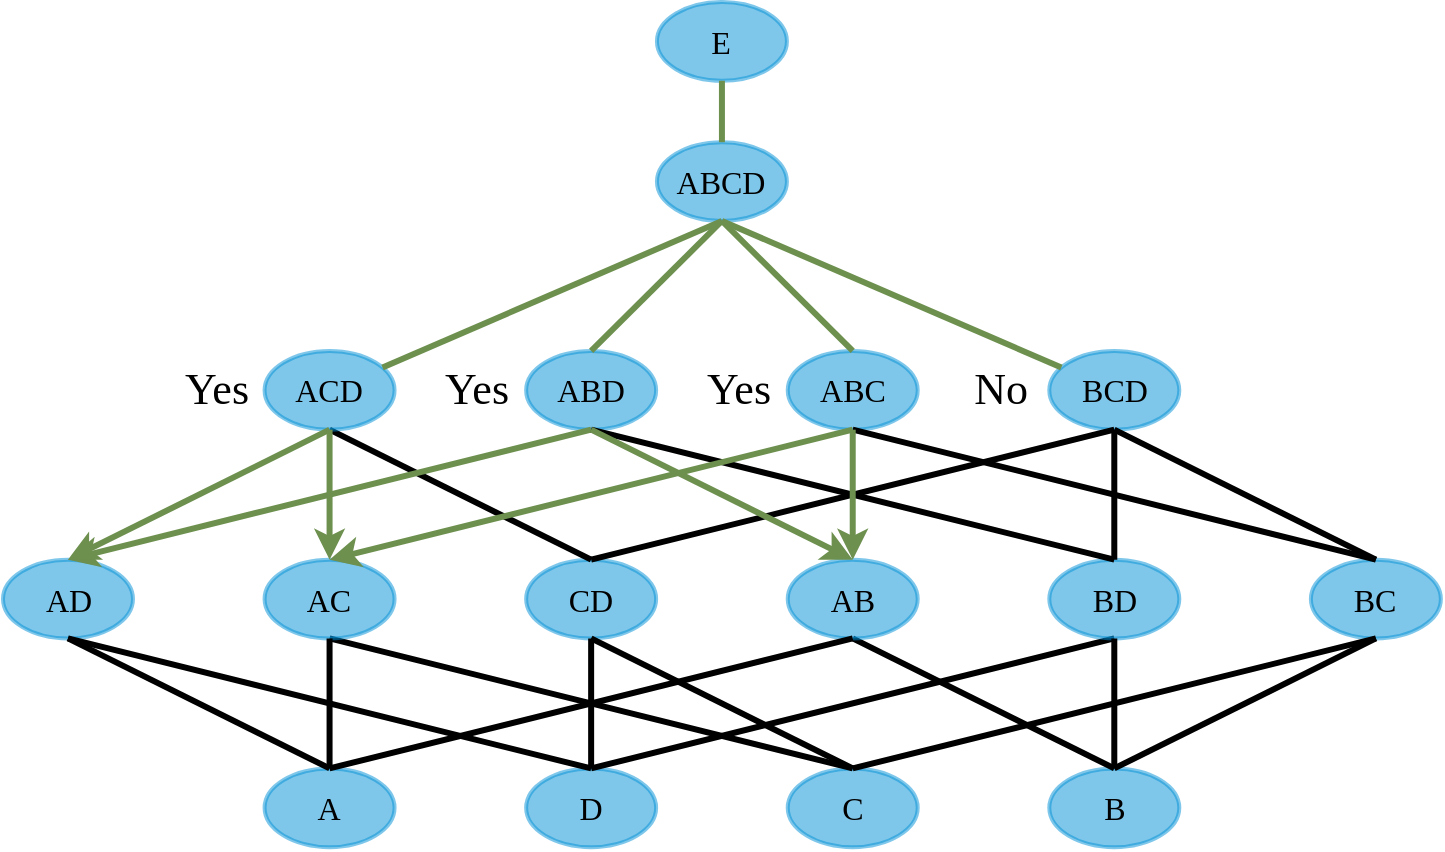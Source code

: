 <mxfile version="12.2.9" type="device" pages="1"><diagram id="bV6tEvupkwykkjQlEh-b" name="Page-2"><mxGraphModel dx="1487" dy="910" grid="1" gridSize="10" guides="1" tooltips="1" connect="1" arrows="1" fold="1" page="1" pageScale="1" pageWidth="827" pageHeight="583" math="0" shadow="0"><root><mxCell id="yStoPbdjv6d5ZVPn1f9I-0"/><mxCell id="yStoPbdjv6d5ZVPn1f9I-1" parent="yStoPbdjv6d5ZVPn1f9I-0"/><mxCell id="yStoPbdjv6d5ZVPn1f9I-3" value="&lt;div&gt;ABCD&lt;/div&gt;" style="ellipse;whiteSpace=wrap;html=1;rounded=1;shadow=0;glass=0;labelBackgroundColor=none;strokeColor=#008FD5;strokeWidth=2;fillColor=#008FD5;gradientColor=none;fontFamily=Palatino;fontSize=16;fontColor=#000000;align=center;opacity=50;spacing=15;verticalAlign=middle;horizontal=1;aspect=fixed;" vertex="1" parent="yStoPbdjv6d5ZVPn1f9I-1"><mxGeometry x="-447.53" y="147.103" width="64.993" height="39.373" as="geometry"/></mxCell><mxCell id="yStoPbdjv6d5ZVPn1f9I-4" value="ABD" style="ellipse;whiteSpace=wrap;html=1;rounded=1;shadow=0;glass=0;labelBackgroundColor=none;strokeColor=#008FD5;strokeWidth=2;fillColor=#008FD5;gradientColor=none;fontFamily=Palatino;fontSize=16;fontColor=#000000;align=center;opacity=50;spacing=15;verticalAlign=middle;horizontal=1;aspect=fixed;" vertex="1" parent="yStoPbdjv6d5ZVPn1f9I-1"><mxGeometry x="-512.924" y="251.469" width="64.993" height="39.373" as="geometry"/></mxCell><mxCell id="yStoPbdjv6d5ZVPn1f9I-5" value="" style="rounded=0;orthogonalLoop=1;jettySize=auto;html=1;endArrow=none;exitX=0.5;exitY=1;exitDx=0;exitDy=0;fontFamily=Palatino;fontSize=16;strokeColor=#6D904F;orthogonal=1;entryX=0.5;entryY=0;entryDx=0;entryDy=0;strokeWidth=3;endFill=0;" edge="1" parent="yStoPbdjv6d5ZVPn1f9I-1" source="yStoPbdjv6d5ZVPn1f9I-3" target="yStoPbdjv6d5ZVPn1f9I-4"><mxGeometry relative="1" as="geometry"/></mxCell><mxCell id="yStoPbdjv6d5ZVPn1f9I-6" value="E" style="ellipse;whiteSpace=wrap;html=1;rounded=1;shadow=0;glass=0;labelBackgroundColor=none;strokeColor=#008FD5;strokeWidth=2;fillColor=#008FD5;gradientColor=none;fontFamily=Palatino;fontSize=16;fontColor=#000000;align=center;opacity=50;spacing=15;verticalAlign=middle;horizontal=1;aspect=fixed;" vertex="1" parent="yStoPbdjv6d5ZVPn1f9I-1"><mxGeometry x="-447.53" y="77" width="64.993" height="39.373" as="geometry"/></mxCell><mxCell id="yStoPbdjv6d5ZVPn1f9I-7" value="" style="rounded=0;orthogonalLoop=1;jettySize=auto;html=1;strokeColor=#6D904F;strokeWidth=3;orthogonal=1;fontFamily=Palatino;fontSize=16;endFill=0;endArrow=none;" edge="1" parent="yStoPbdjv6d5ZVPn1f9I-1" source="yStoPbdjv6d5ZVPn1f9I-6" target="yStoPbdjv6d5ZVPn1f9I-3"><mxGeometry relative="1" as="geometry"/></mxCell><mxCell id="yStoPbdjv6d5ZVPn1f9I-8" value="BCD" style="ellipse;whiteSpace=wrap;html=1;rounded=1;shadow=0;glass=0;labelBackgroundColor=none;strokeColor=#008FD5;strokeWidth=2;fillColor=#008FD5;gradientColor=none;fontFamily=Palatino;fontSize=16;fontColor=#000000;align=center;opacity=50;spacing=15;verticalAlign=middle;horizontal=1;aspect=fixed;" vertex="1" parent="yStoPbdjv6d5ZVPn1f9I-1"><mxGeometry x="-251.347" y="251.469" width="64.993" height="39.373" as="geometry"/></mxCell><mxCell id="yStoPbdjv6d5ZVPn1f9I-9" style="rounded=0;orthogonalLoop=1;jettySize=auto;html=1;endArrow=none;exitX=0.5;exitY=1;exitDx=0;exitDy=0;orthogonal=1;strokeColor=#6D904F;fontFamily=Palatino;fontSize=16;strokeWidth=3;endFill=0;" edge="1" parent="yStoPbdjv6d5ZVPn1f9I-1" source="yStoPbdjv6d5ZVPn1f9I-3" target="yStoPbdjv6d5ZVPn1f9I-8"><mxGeometry relative="1" as="geometry"/></mxCell><mxCell id="yStoPbdjv6d5ZVPn1f9I-10" value="CD" style="ellipse;whiteSpace=wrap;html=1;rounded=1;shadow=0;glass=0;labelBackgroundColor=none;strokeColor=#008FD5;strokeWidth=2;fillColor=#008FD5;gradientColor=none;fontFamily=Palatino;fontSize=16;fontColor=#000000;align=center;opacity=50;spacing=15;verticalAlign=middle;horizontal=1;aspect=fixed;" vertex="1" parent="yStoPbdjv6d5ZVPn1f9I-1"><mxGeometry x="-512.924" y="355.835" width="64.993" height="39.373" as="geometry"/></mxCell><mxCell id="yStoPbdjv6d5ZVPn1f9I-11" value="" style="rounded=0;orthogonalLoop=1;jettySize=auto;html=1;strokeColor=#000000;fontFamily=Palatino;fontSize=16;endArrow=none;endFill=0;exitX=0.5;exitY=1;exitDx=0;exitDy=0;entryX=0.5;entryY=0;entryDx=0;entryDy=0;orthogonal=1;strokeWidth=3;" edge="1" parent="yStoPbdjv6d5ZVPn1f9I-1" source="yStoPbdjv6d5ZVPn1f9I-8" target="yStoPbdjv6d5ZVPn1f9I-10"><mxGeometry relative="1" as="geometry"/></mxCell><mxCell id="yStoPbdjv6d5ZVPn1f9I-12" value="ABC" style="ellipse;whiteSpace=wrap;html=1;rounded=1;shadow=0;glass=0;labelBackgroundColor=none;strokeColor=#008FD5;strokeWidth=2;fillColor=#008FD5;gradientColor=none;fontFamily=Palatino;fontSize=16;fontColor=#000000;align=center;opacity=50;spacing=15;verticalAlign=middle;horizontal=1;aspect=fixed;" vertex="1" parent="yStoPbdjv6d5ZVPn1f9I-1"><mxGeometry x="-382.136" y="251.469" width="64.993" height="39.373" as="geometry"/></mxCell><mxCell id="yStoPbdjv6d5ZVPn1f9I-13" style="rounded=0;orthogonalLoop=1;jettySize=auto;html=1;strokeColor=#6D904F;endArrow=none;exitX=0.5;exitY=1;exitDx=0;exitDy=0;fontFamily=Palatino;fontSize=16;orthogonal=1;entryX=0.5;entryY=0;entryDx=0;entryDy=0;strokeWidth=3;endFill=0;" edge="1" parent="yStoPbdjv6d5ZVPn1f9I-1" source="yStoPbdjv6d5ZVPn1f9I-3" target="yStoPbdjv6d5ZVPn1f9I-12"><mxGeometry relative="1" as="geometry"/></mxCell><mxCell id="yStoPbdjv6d5ZVPn1f9I-14" style="orthogonalLoop=1;jettySize=auto;html=1;strokeColor=#000000;fontFamily=Palatino;fontSize=16;rounded=0;endArrow=none;endFill=0;exitX=0.5;exitY=1;exitDx=0;exitDy=0;entryX=0.5;entryY=0;entryDx=0;entryDy=0;orthogonal=1;strokeWidth=3;" edge="1" parent="yStoPbdjv6d5ZVPn1f9I-1" source="yStoPbdjv6d5ZVPn1f9I-15" target="yStoPbdjv6d5ZVPn1f9I-10"><mxGeometry relative="1" as="geometry"/></mxCell><mxCell id="yStoPbdjv6d5ZVPn1f9I-15" value="ACD" style="ellipse;whiteSpace=wrap;html=1;rounded=1;shadow=0;glass=0;labelBackgroundColor=none;strokeColor=#008FD5;strokeWidth=2;fillColor=#008FD5;gradientColor=none;fontFamily=Palatino;fontSize=16;fontColor=#000000;align=center;opacity=50;spacing=15;verticalAlign=middle;horizontal=1;aspect=fixed;" vertex="1" parent="yStoPbdjv6d5ZVPn1f9I-1"><mxGeometry x="-643.712" y="251.469" width="64.993" height="39.373" as="geometry"/></mxCell><mxCell id="yStoPbdjv6d5ZVPn1f9I-16" style="rounded=0;orthogonalLoop=1;jettySize=auto;html=1;endArrow=none;exitX=0.5;exitY=1;exitDx=0;exitDy=0;fontFamily=Palatino;fontSize=16;strokeColor=#6D904F;orthogonal=1;strokeWidth=3;endFill=0;" edge="1" parent="yStoPbdjv6d5ZVPn1f9I-1" source="yStoPbdjv6d5ZVPn1f9I-3" target="yStoPbdjv6d5ZVPn1f9I-15"><mxGeometry relative="1" as="geometry"/></mxCell><mxCell id="yStoPbdjv6d5ZVPn1f9I-17" value="AD" style="ellipse;whiteSpace=wrap;html=1;rounded=1;shadow=0;glass=0;labelBackgroundColor=none;strokeColor=#008FD5;strokeWidth=2;fillColor=#008FD5;gradientColor=none;fontFamily=Palatino;fontSize=16;fontColor=#000000;align=center;opacity=50;spacing=15;verticalAlign=middle;horizontal=1;aspect=fixed;" vertex="1" parent="yStoPbdjv6d5ZVPn1f9I-1"><mxGeometry x="-774.5" y="355.835" width="64.993" height="39.373" as="geometry"/></mxCell><mxCell id="yStoPbdjv6d5ZVPn1f9I-18" style="rounded=0;orthogonalLoop=1;jettySize=auto;html=1;strokeColor=#6D904F;fontFamily=Palatino;fontSize=16;endArrow=classic;endFill=1;entryX=0.5;entryY=0;entryDx=0;entryDy=0;exitX=0.5;exitY=1;exitDx=0;exitDy=0;orthogonal=1;strokeWidth=3;" edge="1" parent="yStoPbdjv6d5ZVPn1f9I-1" source="yStoPbdjv6d5ZVPn1f9I-4" target="yStoPbdjv6d5ZVPn1f9I-17"><mxGeometry relative="1" as="geometry"/></mxCell><mxCell id="yStoPbdjv6d5ZVPn1f9I-19" value="" style="rounded=0;orthogonalLoop=1;jettySize=auto;html=1;strokeColor=#6D904F;fontFamily=Palatino;fontSize=16;endArrow=classic;endFill=1;entryX=0.5;entryY=0;entryDx=0;entryDy=0;exitX=0.5;exitY=1;exitDx=0;exitDy=0;orthogonal=1;strokeWidth=3;" edge="1" parent="yStoPbdjv6d5ZVPn1f9I-1" source="yStoPbdjv6d5ZVPn1f9I-15" target="yStoPbdjv6d5ZVPn1f9I-17"><mxGeometry relative="1" as="geometry"/></mxCell><mxCell id="yStoPbdjv6d5ZVPn1f9I-20" value="D" style="ellipse;whiteSpace=wrap;html=1;rounded=1;shadow=0;glass=0;labelBackgroundColor=none;strokeColor=#008FD5;strokeWidth=2;fillColor=#008FD5;gradientColor=none;fontFamily=Palatino;fontSize=16;fontColor=#000000;align=center;opacity=50;spacing=15;verticalAlign=middle;horizontal=1;aspect=fixed;" vertex="1" parent="yStoPbdjv6d5ZVPn1f9I-1"><mxGeometry x="-512.924" y="460.201" width="64.993" height="39.373" as="geometry"/></mxCell><mxCell id="yStoPbdjv6d5ZVPn1f9I-21" style="rounded=0;orthogonalLoop=1;jettySize=auto;html=1;entryX=0.5;entryY=0;entryDx=0;entryDy=0;endArrow=none;endFill=0;strokeColor=#000000;fontFamily=Palatino;fontSize=16;orthogonal=1;exitX=0.5;exitY=1;exitDx=0;exitDy=0;strokeWidth=3;" edge="1" parent="yStoPbdjv6d5ZVPn1f9I-1" source="yStoPbdjv6d5ZVPn1f9I-10" target="yStoPbdjv6d5ZVPn1f9I-20"><mxGeometry relative="1" as="geometry"><mxPoint x="-492.802" y="426.197" as="sourcePoint"/></mxGeometry></mxCell><mxCell id="yStoPbdjv6d5ZVPn1f9I-22" value="" style="rounded=0;orthogonalLoop=1;jettySize=auto;html=1;endArrow=none;endFill=0;strokeColor=#000000;fontFamily=Palatino;fontSize=16;exitX=0.5;exitY=1;exitDx=0;exitDy=0;entryX=0.5;entryY=0;entryDx=0;entryDy=0;orthogonal=1;strokeWidth=3;" edge="1" parent="yStoPbdjv6d5ZVPn1f9I-1" source="yStoPbdjv6d5ZVPn1f9I-17" target="yStoPbdjv6d5ZVPn1f9I-20"><mxGeometry relative="1" as="geometry"/></mxCell><mxCell id="yStoPbdjv6d5ZVPn1f9I-23" style="rounded=0;orthogonalLoop=1;jettySize=auto;html=1;entryX=0.5;entryY=0;entryDx=0;entryDy=0;endArrow=none;endFill=0;strokeColor=#000000;fontFamily=Palatino;fontSize=16;exitX=0.5;exitY=1;exitDx=0;exitDy=0;orthogonal=1;strokeWidth=3;" edge="1" parent="yStoPbdjv6d5ZVPn1f9I-1" source="yStoPbdjv6d5ZVPn1f9I-24" target="yStoPbdjv6d5ZVPn1f9I-20"><mxGeometry relative="1" as="geometry"/></mxCell><mxCell id="yStoPbdjv6d5ZVPn1f9I-24" value="BD" style="ellipse;whiteSpace=wrap;html=1;rounded=1;shadow=0;glass=0;labelBackgroundColor=none;strokeColor=#008FD5;strokeWidth=2;fillColor=#008FD5;gradientColor=none;fontFamily=Palatino;fontSize=16;fontColor=#000000;align=center;opacity=50;spacing=15;verticalAlign=middle;horizontal=1;aspect=fixed;" vertex="1" parent="yStoPbdjv6d5ZVPn1f9I-1"><mxGeometry x="-251.347" y="355.835" width="64.993" height="39.373" as="geometry"/></mxCell><mxCell id="yStoPbdjv6d5ZVPn1f9I-25" style="rounded=0;orthogonalLoop=1;jettySize=auto;html=1;strokeColor=#000000;fontFamily=Palatino;fontSize=16;entryX=0.5;entryY=0;entryDx=0;entryDy=0;endArrow=none;endFill=0;exitX=0.5;exitY=1;exitDx=0;exitDy=0;orthogonal=1;strokeWidth=3;" edge="1" parent="yStoPbdjv6d5ZVPn1f9I-1" source="yStoPbdjv6d5ZVPn1f9I-4" target="yStoPbdjv6d5ZVPn1f9I-24"><mxGeometry relative="1" as="geometry"/></mxCell><mxCell id="yStoPbdjv6d5ZVPn1f9I-26" style="rounded=0;orthogonalLoop=1;jettySize=auto;html=1;strokeColor=#000000;fontFamily=Palatino;fontSize=16;entryX=0.5;entryY=0;entryDx=0;entryDy=0;endArrow=none;endFill=0;exitX=0.5;exitY=1;exitDx=0;exitDy=0;orthogonal=1;strokeWidth=3;" edge="1" parent="yStoPbdjv6d5ZVPn1f9I-1" source="yStoPbdjv6d5ZVPn1f9I-8" target="yStoPbdjv6d5ZVPn1f9I-24"><mxGeometry relative="1" as="geometry"/></mxCell><mxCell id="yStoPbdjv6d5ZVPn1f9I-27" value="BC" style="ellipse;whiteSpace=wrap;html=1;rounded=1;shadow=0;glass=0;labelBackgroundColor=none;strokeColor=#008FD5;strokeWidth=2;fillColor=#008FD5;gradientColor=none;fontFamily=Palatino;fontSize=16;fontColor=#000000;align=center;opacity=50;spacing=15;verticalAlign=middle;horizontal=1;aspect=fixed;" vertex="1" parent="yStoPbdjv6d5ZVPn1f9I-1"><mxGeometry x="-120.559" y="355.835" width="64.993" height="39.373" as="geometry"/></mxCell><mxCell id="yStoPbdjv6d5ZVPn1f9I-28" style="rounded=0;orthogonalLoop=1;jettySize=auto;html=1;entryX=0.5;entryY=0;entryDx=0;entryDy=0;endArrow=none;endFill=0;strokeColor=#000000;fontFamily=Palatino;fontSize=16;exitX=0.5;exitY=1;exitDx=0;exitDy=0;orthogonal=1;strokeWidth=3;" edge="1" parent="yStoPbdjv6d5ZVPn1f9I-1" source="yStoPbdjv6d5ZVPn1f9I-8" target="yStoPbdjv6d5ZVPn1f9I-27"><mxGeometry relative="1" as="geometry"/></mxCell><mxCell id="yStoPbdjv6d5ZVPn1f9I-29" style="rounded=0;orthogonalLoop=1;jettySize=auto;html=1;strokeColor=#000000;fontFamily=Palatino;fontSize=16;endArrow=none;endFill=0;entryX=0.5;entryY=0;entryDx=0;entryDy=0;exitX=0.5;exitY=1;exitDx=0;exitDy=0;orthogonal=1;strokeWidth=3;" edge="1" parent="yStoPbdjv6d5ZVPn1f9I-1" source="yStoPbdjv6d5ZVPn1f9I-12" target="yStoPbdjv6d5ZVPn1f9I-27"><mxGeometry relative="1" as="geometry"/></mxCell><mxCell id="yStoPbdjv6d5ZVPn1f9I-30" value="C" style="ellipse;whiteSpace=wrap;html=1;rounded=1;shadow=0;glass=0;labelBackgroundColor=none;strokeColor=#008FD5;strokeWidth=2;fillColor=#008FD5;gradientColor=none;fontFamily=Palatino;fontSize=16;fontColor=#000000;align=center;opacity=50;spacing=15;verticalAlign=middle;horizontal=1;aspect=fixed;" vertex="1" parent="yStoPbdjv6d5ZVPn1f9I-1"><mxGeometry x="-382.136" y="460.201" width="64.993" height="39.373" as="geometry"/></mxCell><mxCell id="yStoPbdjv6d5ZVPn1f9I-31" style="rounded=0;orthogonalLoop=1;jettySize=auto;html=1;exitX=0.5;exitY=1;exitDx=0;exitDy=0;entryX=0.5;entryY=0;entryDx=0;entryDy=0;endArrow=none;endFill=0;strokeColor=#000000;fontFamily=Palatino;fontSize=16;orthogonal=1;strokeWidth=3;" edge="1" parent="yStoPbdjv6d5ZVPn1f9I-1" source="yStoPbdjv6d5ZVPn1f9I-10" target="yStoPbdjv6d5ZVPn1f9I-30"><mxGeometry relative="1" as="geometry"/></mxCell><mxCell id="yStoPbdjv6d5ZVPn1f9I-32" value="" style="rounded=0;orthogonalLoop=1;jettySize=auto;html=1;endArrow=none;endFill=0;strokeColor=#000000;fontFamily=Palatino;fontSize=16;entryX=0.5;entryY=0;entryDx=0;entryDy=0;exitX=0.5;exitY=1;exitDx=0;exitDy=0;orthogonal=1;strokeWidth=3;" edge="1" parent="yStoPbdjv6d5ZVPn1f9I-1" source="yStoPbdjv6d5ZVPn1f9I-27" target="yStoPbdjv6d5ZVPn1f9I-30"><mxGeometry relative="1" as="geometry"/></mxCell><mxCell id="yStoPbdjv6d5ZVPn1f9I-33" value="B" style="ellipse;whiteSpace=wrap;html=1;rounded=1;shadow=0;glass=0;labelBackgroundColor=none;strokeColor=#008FD5;strokeWidth=2;fillColor=#008FD5;gradientColor=none;fontFamily=Palatino;fontSize=16;fontColor=#000000;align=center;opacity=50;spacing=15;verticalAlign=middle;horizontal=1;aspect=fixed;" vertex="1" parent="yStoPbdjv6d5ZVPn1f9I-1"><mxGeometry x="-251.347" y="460.201" width="64.993" height="39.373" as="geometry"/></mxCell><mxCell id="yStoPbdjv6d5ZVPn1f9I-34" style="rounded=0;orthogonalLoop=1;jettySize=auto;html=1;entryX=0.5;entryY=0;entryDx=0;entryDy=0;endArrow=none;endFill=0;strokeColor=#000000;fontFamily=Palatino;fontSize=16;exitX=0.5;exitY=1;exitDx=0;exitDy=0;orthogonal=1;strokeWidth=3;" edge="1" parent="yStoPbdjv6d5ZVPn1f9I-1" source="yStoPbdjv6d5ZVPn1f9I-24" target="yStoPbdjv6d5ZVPn1f9I-33"><mxGeometry relative="1" as="geometry"/></mxCell><mxCell id="yStoPbdjv6d5ZVPn1f9I-35" value="" style="rounded=0;orthogonalLoop=1;jettySize=auto;html=1;endArrow=none;endFill=0;strokeColor=#000000;fontFamily=Palatino;fontSize=16;exitX=0.5;exitY=1;exitDx=0;exitDy=0;entryX=0.5;entryY=0;entryDx=0;entryDy=0;orthogonal=1;strokeWidth=3;" edge="1" parent="yStoPbdjv6d5ZVPn1f9I-1" source="yStoPbdjv6d5ZVPn1f9I-27" target="yStoPbdjv6d5ZVPn1f9I-33"><mxGeometry relative="1" as="geometry"/></mxCell><mxCell id="yStoPbdjv6d5ZVPn1f9I-36" style="rounded=0;orthogonalLoop=1;jettySize=auto;html=1;exitX=0.5;exitY=1;exitDx=0;exitDy=0;entryX=0.5;entryY=0;entryDx=0;entryDy=0;endArrow=none;endFill=0;strokeColor=#000000;fontFamily=Palatino;fontSize=16;orthogonal=1;strokeWidth=3;" edge="1" parent="yStoPbdjv6d5ZVPn1f9I-1" source="yStoPbdjv6d5ZVPn1f9I-37" target="yStoPbdjv6d5ZVPn1f9I-30"><mxGeometry relative="1" as="geometry"/></mxCell><mxCell id="yStoPbdjv6d5ZVPn1f9I-37" value="AC" style="ellipse;whiteSpace=wrap;html=1;rounded=1;shadow=0;glass=0;labelBackgroundColor=none;strokeColor=#008FD5;strokeWidth=2;fillColor=#008FD5;gradientColor=none;fontFamily=Palatino;fontSize=16;fontColor=#000000;align=center;opacity=50;spacing=15;verticalAlign=middle;horizontal=1;aspect=fixed;" vertex="1" parent="yStoPbdjv6d5ZVPn1f9I-1"><mxGeometry x="-643.712" y="355.835" width="64.993" height="39.373" as="geometry"/></mxCell><mxCell id="yStoPbdjv6d5ZVPn1f9I-38" style="rounded=0;orthogonalLoop=1;jettySize=auto;html=1;strokeColor=#6D904F;fontFamily=Palatino;fontSize=16;endArrow=classic;endFill=1;exitX=0.5;exitY=1;exitDx=0;exitDy=0;entryX=0.5;entryY=0;entryDx=0;entryDy=0;orthogonal=1;strokeWidth=3;" edge="1" parent="yStoPbdjv6d5ZVPn1f9I-1" source="yStoPbdjv6d5ZVPn1f9I-12" target="yStoPbdjv6d5ZVPn1f9I-37"><mxGeometry relative="1" as="geometry"/></mxCell><mxCell id="yStoPbdjv6d5ZVPn1f9I-39" style="rounded=0;orthogonalLoop=1;jettySize=auto;html=1;strokeColor=#6D904F;fontFamily=Palatino;fontSize=16;endArrow=classic;endFill=1;entryX=0.5;entryY=0;entryDx=0;entryDy=0;exitX=0.5;exitY=1;exitDx=0;exitDy=0;orthogonal=1;strokeWidth=3;" edge="1" parent="yStoPbdjv6d5ZVPn1f9I-1" source="yStoPbdjv6d5ZVPn1f9I-15" target="yStoPbdjv6d5ZVPn1f9I-37"><mxGeometry relative="1" as="geometry"/></mxCell><mxCell id="yStoPbdjv6d5ZVPn1f9I-40" style="rounded=0;orthogonalLoop=1;jettySize=auto;html=1;entryX=0.5;entryY=0;entryDx=0;entryDy=0;endArrow=none;endFill=0;strokeColor=#000000;fontFamily=Palatino;fontSize=16;exitX=0.5;exitY=1;exitDx=0;exitDy=0;orthogonal=1;strokeWidth=3;" edge="1" parent="yStoPbdjv6d5ZVPn1f9I-1" source="yStoPbdjv6d5ZVPn1f9I-41" target="yStoPbdjv6d5ZVPn1f9I-33"><mxGeometry relative="1" as="geometry"/></mxCell><mxCell id="yStoPbdjv6d5ZVPn1f9I-41" value="AB" style="ellipse;whiteSpace=wrap;html=1;rounded=1;shadow=0;glass=0;labelBackgroundColor=none;strokeColor=#008FD5;strokeWidth=2;fillColor=#008FD5;gradientColor=none;fontFamily=Palatino;fontSize=16;fontColor=#000000;align=center;opacity=50;spacing=15;verticalAlign=middle;horizontal=1;aspect=fixed;" vertex="1" parent="yStoPbdjv6d5ZVPn1f9I-1"><mxGeometry x="-382.136" y="355.835" width="64.993" height="39.373" as="geometry"/></mxCell><mxCell id="yStoPbdjv6d5ZVPn1f9I-42" style="rounded=0;orthogonalLoop=1;jettySize=auto;html=1;strokeColor=#6D904F;fontFamily=Palatino;fontSize=16;endArrow=classic;endFill=1;exitX=0.5;exitY=1;exitDx=0;exitDy=0;entryX=0.5;entryY=0;entryDx=0;entryDy=0;orthogonal=1;strokeWidth=3;" edge="1" parent="yStoPbdjv6d5ZVPn1f9I-1" source="yStoPbdjv6d5ZVPn1f9I-4" target="yStoPbdjv6d5ZVPn1f9I-41"><mxGeometry relative="1" as="geometry"/></mxCell><mxCell id="yStoPbdjv6d5ZVPn1f9I-43" style="rounded=0;orthogonalLoop=1;jettySize=auto;html=1;strokeColor=#6D904F;fontFamily=Palatino;fontSize=16;endArrow=classic;endFill=1;exitX=0.5;exitY=1;exitDx=0;exitDy=0;entryX=0.5;entryY=0;entryDx=0;entryDy=0;orthogonal=1;strokeWidth=3;" edge="1" parent="yStoPbdjv6d5ZVPn1f9I-1" source="yStoPbdjv6d5ZVPn1f9I-12" target="yStoPbdjv6d5ZVPn1f9I-41"><mxGeometry relative="1" as="geometry"/></mxCell><mxCell id="yStoPbdjv6d5ZVPn1f9I-44" value="A" style="ellipse;whiteSpace=wrap;html=1;rounded=1;shadow=0;glass=0;labelBackgroundColor=none;strokeColor=#008FD5;strokeWidth=2;fillColor=#008FD5;gradientColor=none;fontFamily=Palatino;fontSize=16;fontColor=#000000;align=center;opacity=50;spacing=15;verticalAlign=middle;horizontal=1;aspect=fixed;" vertex="1" parent="yStoPbdjv6d5ZVPn1f9I-1"><mxGeometry x="-643.712" y="460.201" width="64.993" height="39.373" as="geometry"/></mxCell><mxCell id="yStoPbdjv6d5ZVPn1f9I-45" style="rounded=0;orthogonalLoop=1;jettySize=auto;html=1;entryX=0.5;entryY=0;entryDx=0;entryDy=0;endArrow=none;endFill=0;strokeColor=#000000;fontFamily=Palatino;fontSize=16;exitX=0.5;exitY=1;exitDx=0;exitDy=0;orthogonal=1;strokeWidth=3;" edge="1" parent="yStoPbdjv6d5ZVPn1f9I-1" source="yStoPbdjv6d5ZVPn1f9I-17" target="yStoPbdjv6d5ZVPn1f9I-44"><mxGeometry relative="1" as="geometry"/></mxCell><mxCell id="yStoPbdjv6d5ZVPn1f9I-46" style="rounded=0;orthogonalLoop=1;jettySize=auto;html=1;entryX=0.5;entryY=0;entryDx=0;entryDy=0;endArrow=none;endFill=0;strokeColor=#000000;fontFamily=Palatino;fontSize=16;exitX=0.5;exitY=1;exitDx=0;exitDy=0;orthogonal=1;strokeWidth=3;" edge="1" parent="yStoPbdjv6d5ZVPn1f9I-1" source="yStoPbdjv6d5ZVPn1f9I-37" target="yStoPbdjv6d5ZVPn1f9I-44"><mxGeometry relative="1" as="geometry"/></mxCell><mxCell id="yStoPbdjv6d5ZVPn1f9I-47" value="" style="rounded=0;orthogonalLoop=1;jettySize=auto;html=1;endArrow=none;endFill=0;strokeColor=#000000;fontFamily=Palatino;fontSize=16;entryX=0.5;entryY=0;entryDx=0;entryDy=0;exitX=0.5;exitY=1;exitDx=0;exitDy=0;orthogonal=1;strokeWidth=3;" edge="1" parent="yStoPbdjv6d5ZVPn1f9I-1" source="yStoPbdjv6d5ZVPn1f9I-41" target="yStoPbdjv6d5ZVPn1f9I-44"><mxGeometry relative="1" as="geometry"/></mxCell><mxCell id="4gpjN77EzJlBx3j9DhIg-10" value="Yes" style="text;html=1;align=center;verticalAlign=middle;resizable=0;points=[];;autosize=1;fontSize=22;fontFamily=Palatino;" vertex="1" parent="yStoPbdjv6d5ZVPn1f9I-1"><mxGeometry x="-693.5" y="256" width="50" height="30" as="geometry"/></mxCell><mxCell id="4gpjN77EzJlBx3j9DhIg-11" value="Yes" style="text;html=1;align=center;verticalAlign=middle;resizable=0;points=[];;autosize=1;fontSize=22;fontFamily=Palatino;" vertex="1" parent="yStoPbdjv6d5ZVPn1f9I-1"><mxGeometry x="-563" y="256" width="50" height="30" as="geometry"/></mxCell><mxCell id="4gpjN77EzJlBx3j9DhIg-12" value="Yes" style="text;html=1;align=center;verticalAlign=middle;resizable=0;points=[];;autosize=1;fontSize=22;fontFamily=Palatino;" vertex="1" parent="yStoPbdjv6d5ZVPn1f9I-1"><mxGeometry x="-432.5" y="256" width="50" height="30" as="geometry"/></mxCell><mxCell id="4gpjN77EzJlBx3j9DhIg-13" value="No" style="text;html=1;align=center;verticalAlign=middle;resizable=0;points=[];;autosize=1;fontSize=22;fontFamily=Palatino;" vertex="1" parent="yStoPbdjv6d5ZVPn1f9I-1"><mxGeometry x="-301.5" y="256" width="50" height="30" as="geometry"/></mxCell></root></mxGraphModel></diagram></mxfile>